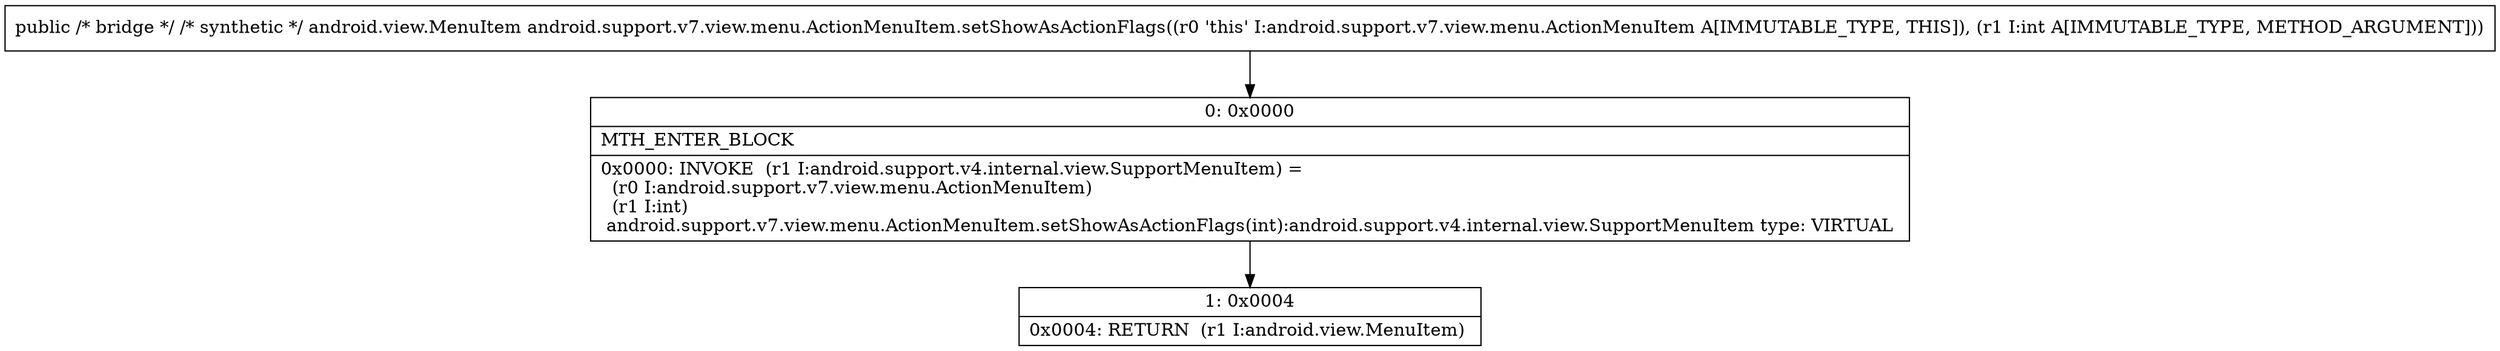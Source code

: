 digraph "CFG forandroid.support.v7.view.menu.ActionMenuItem.setShowAsActionFlags(I)Landroid\/view\/MenuItem;" {
Node_0 [shape=record,label="{0\:\ 0x0000|MTH_ENTER_BLOCK\l|0x0000: INVOKE  (r1 I:android.support.v4.internal.view.SupportMenuItem) = \l  (r0 I:android.support.v7.view.menu.ActionMenuItem)\l  (r1 I:int)\l android.support.v7.view.menu.ActionMenuItem.setShowAsActionFlags(int):android.support.v4.internal.view.SupportMenuItem type: VIRTUAL \l}"];
Node_1 [shape=record,label="{1\:\ 0x0004|0x0004: RETURN  (r1 I:android.view.MenuItem) \l}"];
MethodNode[shape=record,label="{public \/* bridge *\/ \/* synthetic *\/ android.view.MenuItem android.support.v7.view.menu.ActionMenuItem.setShowAsActionFlags((r0 'this' I:android.support.v7.view.menu.ActionMenuItem A[IMMUTABLE_TYPE, THIS]), (r1 I:int A[IMMUTABLE_TYPE, METHOD_ARGUMENT])) }"];
MethodNode -> Node_0;
Node_0 -> Node_1;
}


